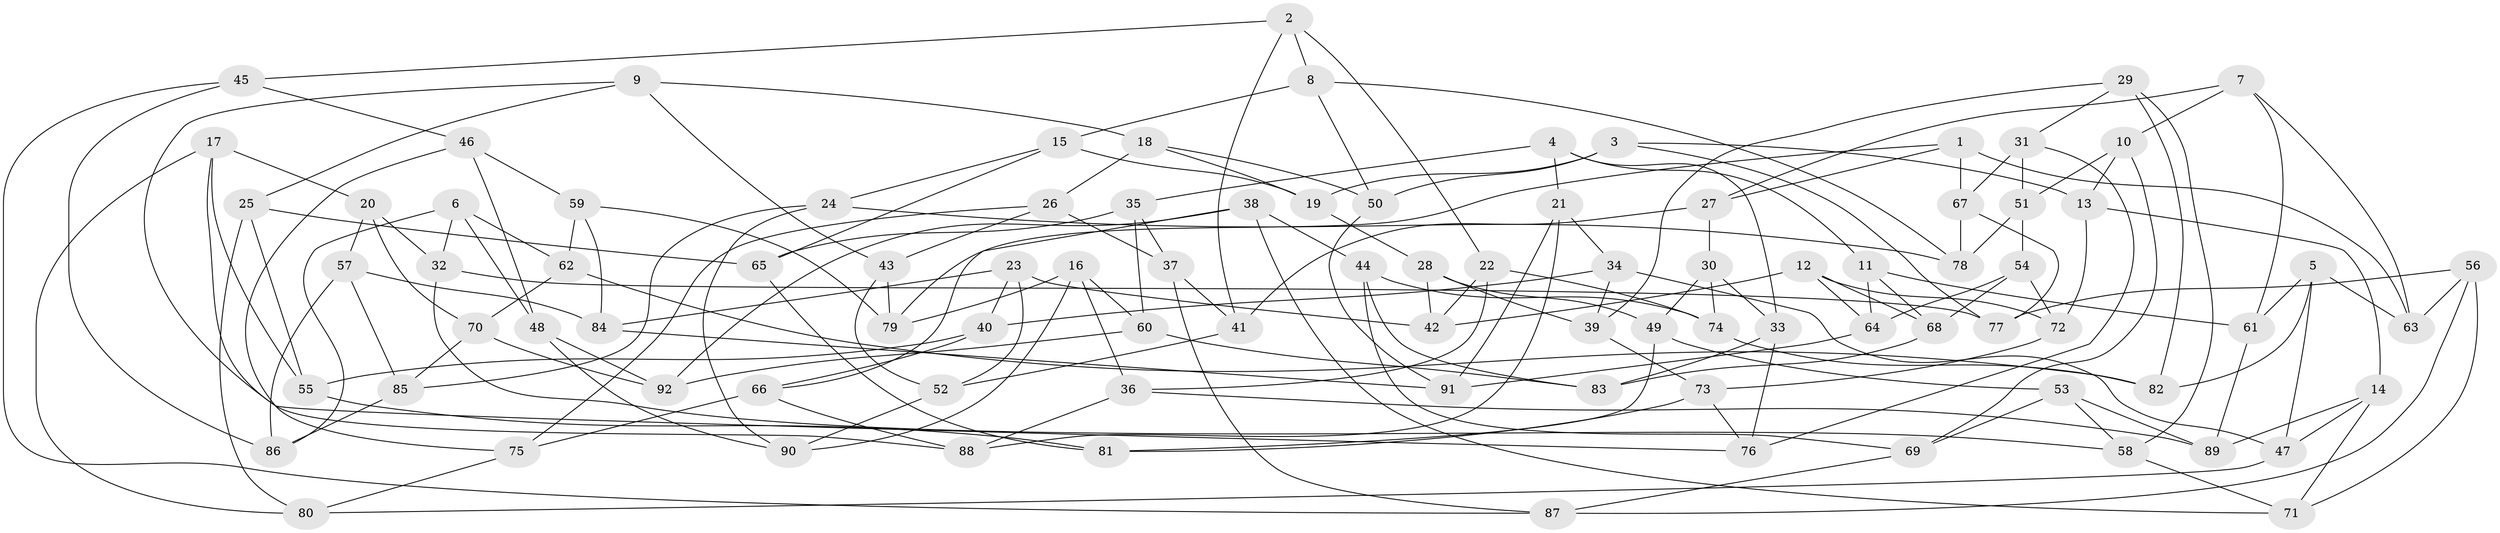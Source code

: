 // coarse degree distribution, {3: 0.046875, 4: 0.78125, 5: 0.0625, 7: 0.046875, 8: 0.015625, 6: 0.015625, 9: 0.03125}
// Generated by graph-tools (version 1.1) at 2025/02/03/04/25 22:02:43]
// undirected, 92 vertices, 184 edges
graph export_dot {
graph [start="1"]
  node [color=gray90,style=filled];
  1;
  2;
  3;
  4;
  5;
  6;
  7;
  8;
  9;
  10;
  11;
  12;
  13;
  14;
  15;
  16;
  17;
  18;
  19;
  20;
  21;
  22;
  23;
  24;
  25;
  26;
  27;
  28;
  29;
  30;
  31;
  32;
  33;
  34;
  35;
  36;
  37;
  38;
  39;
  40;
  41;
  42;
  43;
  44;
  45;
  46;
  47;
  48;
  49;
  50;
  51;
  52;
  53;
  54;
  55;
  56;
  57;
  58;
  59;
  60;
  61;
  62;
  63;
  64;
  65;
  66;
  67;
  68;
  69;
  70;
  71;
  72;
  73;
  74;
  75;
  76;
  77;
  78;
  79;
  80;
  81;
  82;
  83;
  84;
  85;
  86;
  87;
  88;
  89;
  90;
  91;
  92;
  1 -- 27;
  1 -- 67;
  1 -- 79;
  1 -- 63;
  2 -- 8;
  2 -- 41;
  2 -- 45;
  2 -- 22;
  3 -- 50;
  3 -- 19;
  3 -- 13;
  3 -- 77;
  4 -- 11;
  4 -- 21;
  4 -- 35;
  4 -- 33;
  5 -- 61;
  5 -- 63;
  5 -- 82;
  5 -- 47;
  6 -- 86;
  6 -- 32;
  6 -- 62;
  6 -- 48;
  7 -- 61;
  7 -- 27;
  7 -- 10;
  7 -- 63;
  8 -- 50;
  8 -- 78;
  8 -- 15;
  9 -- 43;
  9 -- 25;
  9 -- 88;
  9 -- 18;
  10 -- 13;
  10 -- 51;
  10 -- 69;
  11 -- 61;
  11 -- 68;
  11 -- 64;
  12 -- 72;
  12 -- 64;
  12 -- 42;
  12 -- 68;
  13 -- 14;
  13 -- 72;
  14 -- 47;
  14 -- 89;
  14 -- 71;
  15 -- 24;
  15 -- 65;
  15 -- 19;
  16 -- 79;
  16 -- 90;
  16 -- 60;
  16 -- 36;
  17 -- 76;
  17 -- 20;
  17 -- 80;
  17 -- 55;
  18 -- 26;
  18 -- 19;
  18 -- 50;
  19 -- 28;
  20 -- 57;
  20 -- 32;
  20 -- 70;
  21 -- 91;
  21 -- 34;
  21 -- 88;
  22 -- 42;
  22 -- 74;
  22 -- 36;
  23 -- 40;
  23 -- 84;
  23 -- 52;
  23 -- 42;
  24 -- 78;
  24 -- 85;
  24 -- 90;
  25 -- 55;
  25 -- 80;
  25 -- 65;
  26 -- 75;
  26 -- 37;
  26 -- 43;
  27 -- 30;
  27 -- 41;
  28 -- 39;
  28 -- 49;
  28 -- 42;
  29 -- 58;
  29 -- 82;
  29 -- 39;
  29 -- 31;
  30 -- 74;
  30 -- 49;
  30 -- 33;
  31 -- 51;
  31 -- 76;
  31 -- 67;
  32 -- 58;
  32 -- 77;
  33 -- 76;
  33 -- 83;
  34 -- 39;
  34 -- 47;
  34 -- 40;
  35 -- 60;
  35 -- 65;
  35 -- 37;
  36 -- 88;
  36 -- 89;
  37 -- 41;
  37 -- 87;
  38 -- 66;
  38 -- 71;
  38 -- 44;
  38 -- 92;
  39 -- 73;
  40 -- 55;
  40 -- 66;
  41 -- 52;
  43 -- 52;
  43 -- 79;
  44 -- 69;
  44 -- 74;
  44 -- 83;
  45 -- 86;
  45 -- 87;
  45 -- 46;
  46 -- 48;
  46 -- 59;
  46 -- 75;
  47 -- 80;
  48 -- 92;
  48 -- 90;
  49 -- 53;
  49 -- 81;
  50 -- 91;
  51 -- 54;
  51 -- 78;
  52 -- 90;
  53 -- 69;
  53 -- 58;
  53 -- 89;
  54 -- 72;
  54 -- 68;
  54 -- 64;
  55 -- 81;
  56 -- 87;
  56 -- 63;
  56 -- 77;
  56 -- 71;
  57 -- 86;
  57 -- 85;
  57 -- 84;
  58 -- 71;
  59 -- 79;
  59 -- 62;
  59 -- 84;
  60 -- 92;
  60 -- 83;
  61 -- 89;
  62 -- 82;
  62 -- 70;
  64 -- 91;
  65 -- 81;
  66 -- 88;
  66 -- 75;
  67 -- 78;
  67 -- 77;
  68 -- 83;
  69 -- 87;
  70 -- 85;
  70 -- 92;
  72 -- 73;
  73 -- 76;
  73 -- 81;
  74 -- 82;
  75 -- 80;
  84 -- 91;
  85 -- 86;
}
